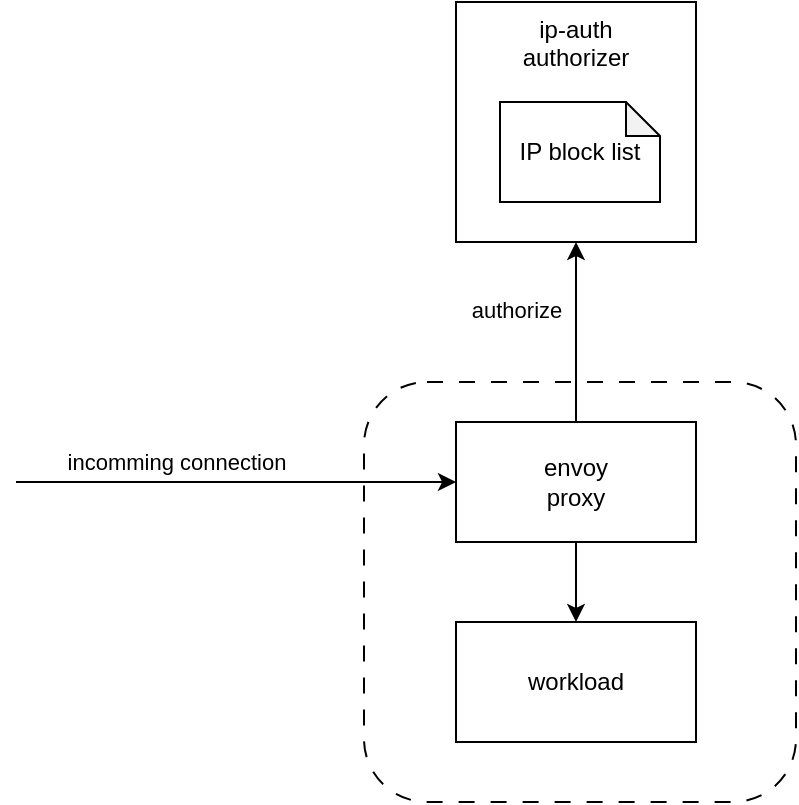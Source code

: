 <mxfile version="24.7.7">
  <diagram name="Strona-1" id="v8SNsYcJiMRTOL4lsl0-">
    <mxGraphModel dx="1114" dy="546" grid="1" gridSize="10" guides="1" tooltips="1" connect="1" arrows="1" fold="1" page="1" pageScale="1" pageWidth="827" pageHeight="1169" math="0" shadow="0">
      <root>
        <mxCell id="0" />
        <mxCell id="1" parent="0" />
        <mxCell id="TS3W0wv6DTMDt22f-NC_-5" value="" style="rounded=1;whiteSpace=wrap;html=1;dashed=1;dashPattern=8 8;" vertex="1" parent="1">
          <mxGeometry x="304" y="230" width="216" height="210" as="geometry" />
        </mxCell>
        <mxCell id="TS3W0wv6DTMDt22f-NC_-1" value="workload" style="rounded=0;whiteSpace=wrap;html=1;" vertex="1" parent="1">
          <mxGeometry x="350" y="350" width="120" height="60" as="geometry" />
        </mxCell>
        <mxCell id="TS3W0wv6DTMDt22f-NC_-2" value="&lt;div&gt;ip-auth&lt;/div&gt;&lt;div&gt;authorizer&lt;/div&gt;" style="rounded=0;whiteSpace=wrap;html=1;verticalAlign=top;" vertex="1" parent="1">
          <mxGeometry x="350" y="40" width="120" height="120" as="geometry" />
        </mxCell>
        <mxCell id="TS3W0wv6DTMDt22f-NC_-8" style="edgeStyle=orthogonalEdgeStyle;rounded=0;orthogonalLoop=1;jettySize=auto;html=1;exitX=0.5;exitY=1;exitDx=0;exitDy=0;entryX=0.5;entryY=0;entryDx=0;entryDy=0;" edge="1" parent="1" source="TS3W0wv6DTMDt22f-NC_-4" target="TS3W0wv6DTMDt22f-NC_-1">
          <mxGeometry relative="1" as="geometry" />
        </mxCell>
        <mxCell id="TS3W0wv6DTMDt22f-NC_-10" style="edgeStyle=orthogonalEdgeStyle;rounded=0;orthogonalLoop=1;jettySize=auto;html=1;exitX=0.5;exitY=0;exitDx=0;exitDy=0;entryX=0.5;entryY=1;entryDx=0;entryDy=0;" edge="1" parent="1" source="TS3W0wv6DTMDt22f-NC_-4" target="TS3W0wv6DTMDt22f-NC_-2">
          <mxGeometry relative="1" as="geometry" />
        </mxCell>
        <mxCell id="TS3W0wv6DTMDt22f-NC_-11" value="authorize" style="edgeLabel;html=1;align=center;verticalAlign=middle;resizable=0;points=[];" vertex="1" connectable="0" parent="TS3W0wv6DTMDt22f-NC_-10">
          <mxGeometry x="0.067" y="-1" relative="1" as="geometry">
            <mxPoint x="-31" y="-8" as="offset" />
          </mxGeometry>
        </mxCell>
        <mxCell id="TS3W0wv6DTMDt22f-NC_-4" value="&lt;div&gt;envoy&lt;/div&gt;&lt;div&gt;proxy&lt;/div&gt;" style="rounded=0;whiteSpace=wrap;html=1;" vertex="1" parent="1">
          <mxGeometry x="350" y="250" width="120" height="60" as="geometry" />
        </mxCell>
        <mxCell id="TS3W0wv6DTMDt22f-NC_-6" value="" style="endArrow=classic;html=1;rounded=0;entryX=0;entryY=0.5;entryDx=0;entryDy=0;" edge="1" parent="1" target="TS3W0wv6DTMDt22f-NC_-4">
          <mxGeometry width="50" height="50" relative="1" as="geometry">
            <mxPoint x="130" y="280" as="sourcePoint" />
            <mxPoint x="440" y="260" as="targetPoint" />
          </mxGeometry>
        </mxCell>
        <mxCell id="TS3W0wv6DTMDt22f-NC_-7" value="incomming connection" style="edgeLabel;html=1;align=center;verticalAlign=middle;resizable=0;points=[];" vertex="1" connectable="0" parent="TS3W0wv6DTMDt22f-NC_-6">
          <mxGeometry x="-0.418" y="2" relative="1" as="geometry">
            <mxPoint x="16" y="-8" as="offset" />
          </mxGeometry>
        </mxCell>
        <mxCell id="TS3W0wv6DTMDt22f-NC_-12" value="IP block list" style="shape=note;whiteSpace=wrap;html=1;backgroundOutline=1;darkOpacity=0.05;size=17;" vertex="1" parent="1">
          <mxGeometry x="372" y="90" width="80" height="50" as="geometry" />
        </mxCell>
      </root>
    </mxGraphModel>
  </diagram>
</mxfile>
